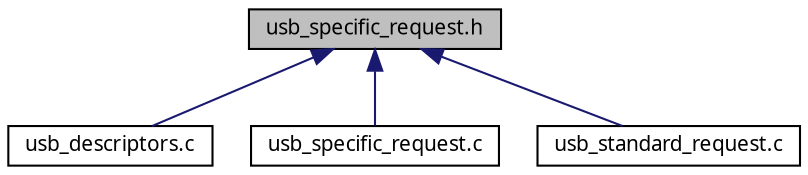 digraph G
{
  edge [fontname="FreeSans.ttf",fontsize=10,labelfontname="FreeSans.ttf",labelfontsize=10];
  node [fontname="FreeSans.ttf",fontsize=10,shape=record];
  Node1 [label="usb_specific_request.h",height=0.2,width=0.4,color="black", fillcolor="grey75", style="filled" fontcolor="black"];
  Node1 -> Node2 [dir=back,color="midnightblue",fontsize=10,style="solid",fontname="FreeSans.ttf"];
  Node2 [label="usb_descriptors.c",height=0.2,width=0.4,color="black", fillcolor="white", style="filled",URL="$a00034.html"];
  Node1 -> Node3 [dir=back,color="midnightblue",fontsize=10,style="solid",fontname="FreeSans.ttf"];
  Node3 [label="usb_specific_request.c",height=0.2,width=0.4,color="black", fillcolor="white", style="filled",URL="$a00042.html"];
  Node1 -> Node4 [dir=back,color="midnightblue",fontsize=10,style="solid",fontname="FreeSans.ttf"];
  Node4 [label="usb_standard_request.c",height=0.2,width=0.4,color="black", fillcolor="white", style="filled",URL="$a00044.html"];
}

